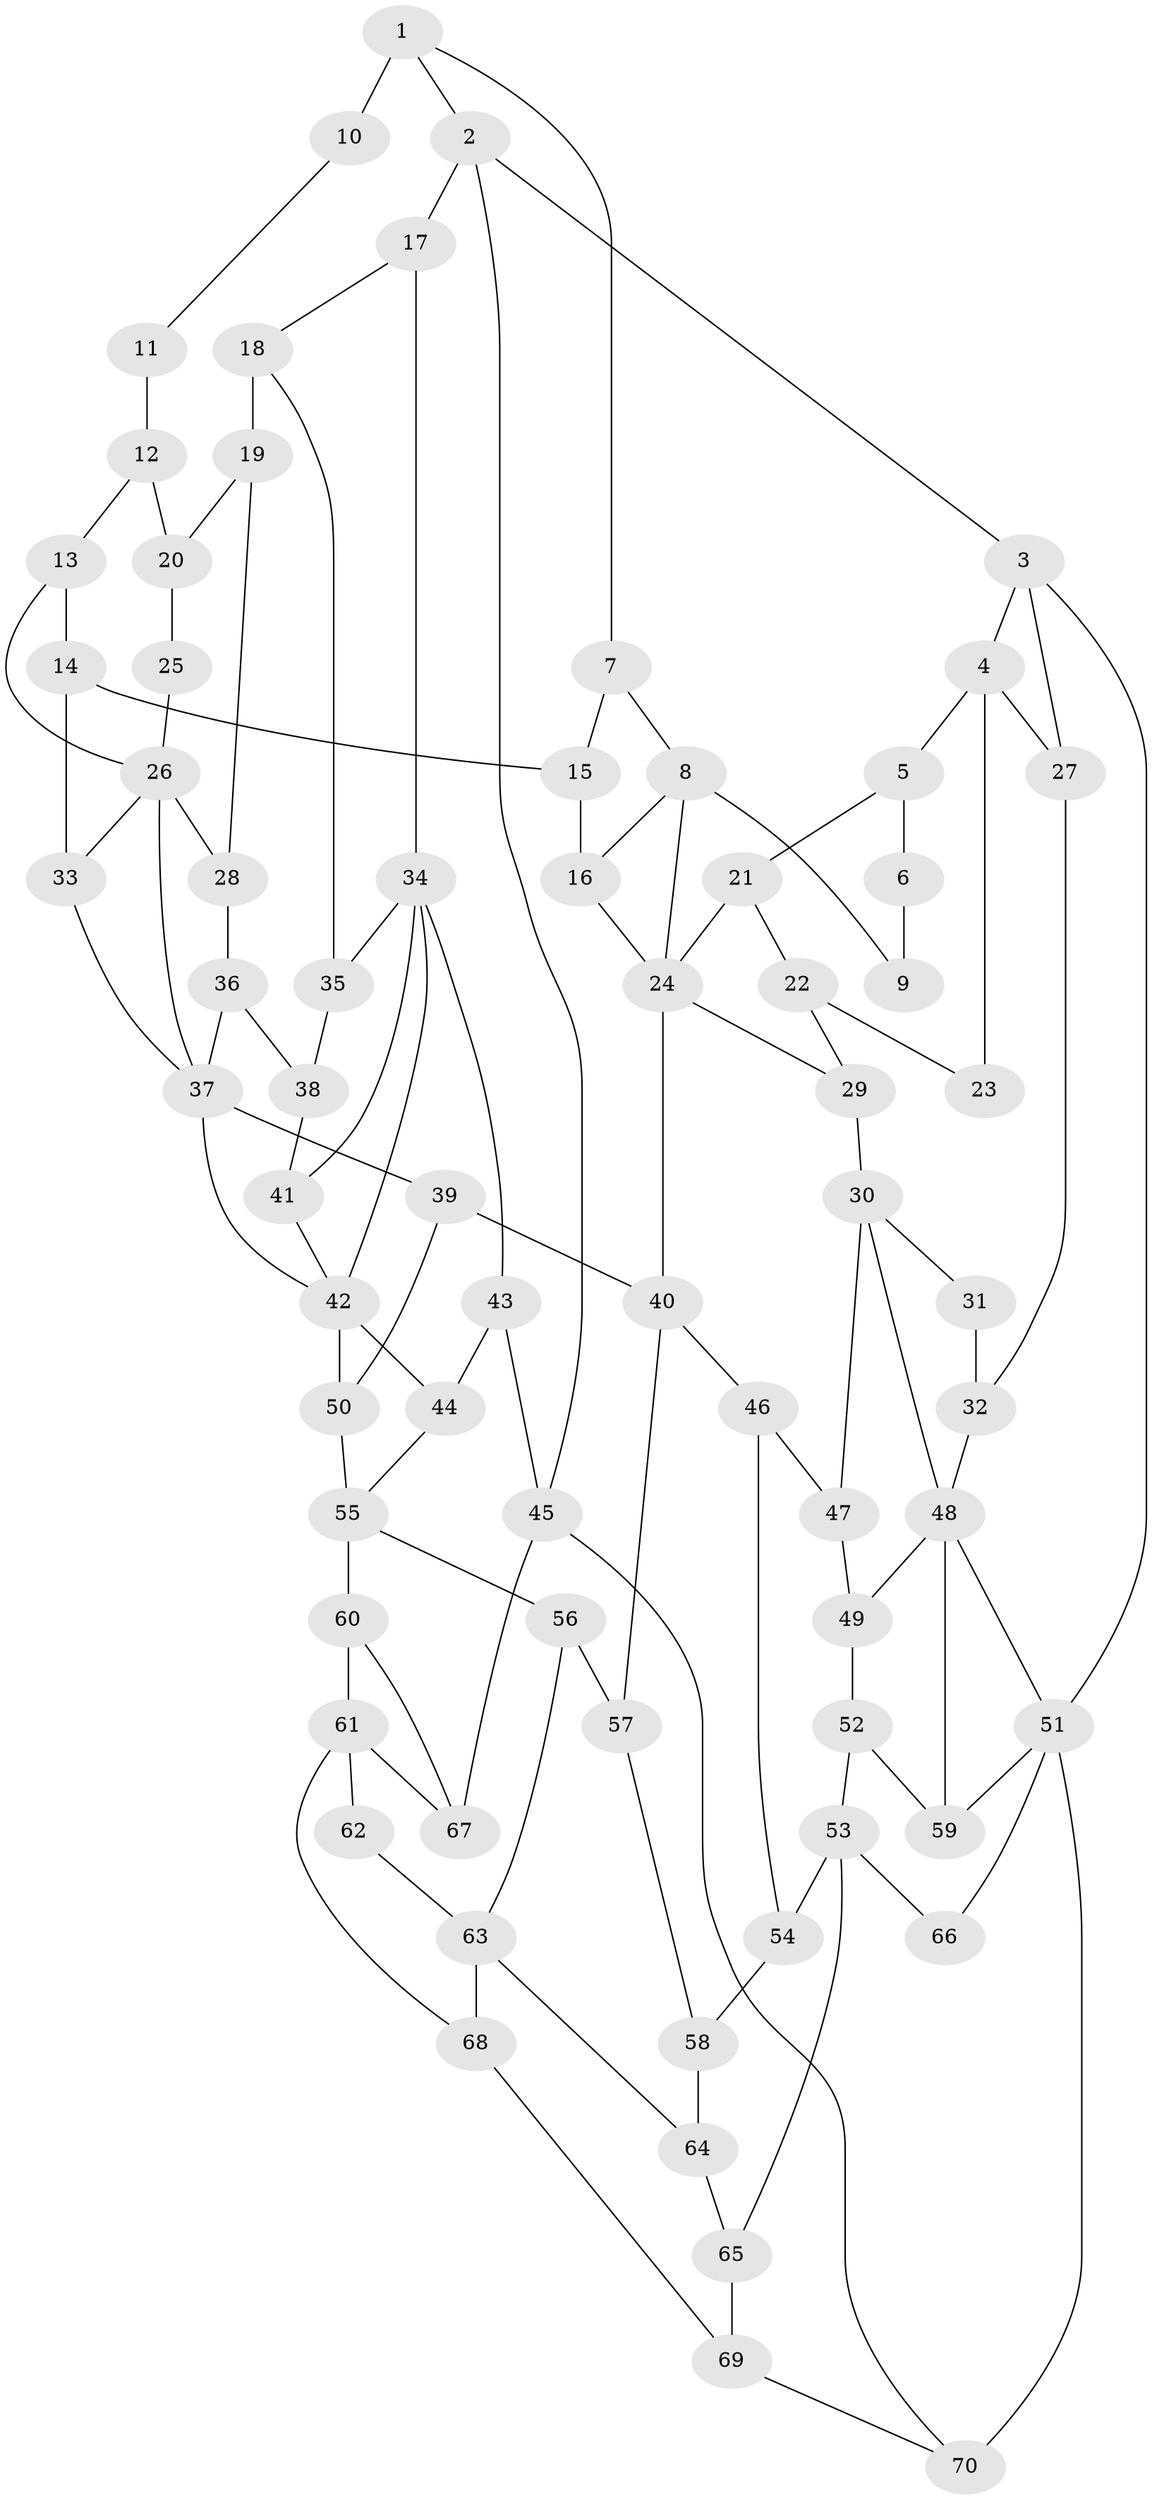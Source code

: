 // original degree distribution, {3: 0.014388489208633094, 6: 0.20863309352517986, 5: 0.5467625899280576, 4: 0.2302158273381295}
// Generated by graph-tools (version 1.1) at 2025/38/03/09/25 02:38:48]
// undirected, 70 vertices, 113 edges
graph export_dot {
graph [start="1"]
  node [color=gray90,style=filled];
  1;
  2;
  3;
  4;
  5;
  6;
  7;
  8;
  9;
  10;
  11;
  12;
  13;
  14;
  15;
  16;
  17;
  18;
  19;
  20;
  21;
  22;
  23;
  24;
  25;
  26;
  27;
  28;
  29;
  30;
  31;
  32;
  33;
  34;
  35;
  36;
  37;
  38;
  39;
  40;
  41;
  42;
  43;
  44;
  45;
  46;
  47;
  48;
  49;
  50;
  51;
  52;
  53;
  54;
  55;
  56;
  57;
  58;
  59;
  60;
  61;
  62;
  63;
  64;
  65;
  66;
  67;
  68;
  69;
  70;
  1 -- 2 [weight=1.0];
  1 -- 7 [weight=1.0];
  1 -- 10 [weight=2.0];
  2 -- 3 [weight=1.0];
  2 -- 17 [weight=1.0];
  2 -- 45 [weight=1.0];
  3 -- 4 [weight=1.0];
  3 -- 27 [weight=1.0];
  3 -- 51 [weight=1.0];
  4 -- 5 [weight=2.0];
  4 -- 23 [weight=2.0];
  4 -- 27 [weight=1.0];
  5 -- 6 [weight=2.0];
  5 -- 21 [weight=1.0];
  6 -- 9 [weight=2.0];
  7 -- 8 [weight=1.0];
  7 -- 15 [weight=1.0];
  8 -- 9 [weight=2.0];
  8 -- 16 [weight=1.0];
  8 -- 24 [weight=1.0];
  10 -- 11 [weight=2.0];
  11 -- 12 [weight=4.0];
  12 -- 13 [weight=1.0];
  12 -- 20 [weight=1.0];
  13 -- 14 [weight=1.0];
  13 -- 26 [weight=1.0];
  14 -- 15 [weight=1.0];
  14 -- 33 [weight=1.0];
  15 -- 16 [weight=1.0];
  16 -- 24 [weight=1.0];
  17 -- 18 [weight=1.0];
  17 -- 34 [weight=2.0];
  18 -- 19 [weight=4.0];
  18 -- 35 [weight=1.0];
  19 -- 20 [weight=1.0];
  19 -- 28 [weight=1.0];
  20 -- 25 [weight=1.0];
  21 -- 22 [weight=1.0];
  21 -- 24 [weight=1.0];
  22 -- 23 [weight=1.0];
  22 -- 29 [weight=1.0];
  24 -- 29 [weight=1.0];
  24 -- 40 [weight=2.0];
  25 -- 26 [weight=2.0];
  26 -- 28 [weight=1.0];
  26 -- 33 [weight=1.0];
  26 -- 37 [weight=1.0];
  27 -- 32 [weight=1.0];
  28 -- 36 [weight=1.0];
  29 -- 30 [weight=2.0];
  30 -- 31 [weight=2.0];
  30 -- 47 [weight=1.0];
  30 -- 48 [weight=1.0];
  31 -- 32 [weight=1.0];
  32 -- 48 [weight=1.0];
  33 -- 37 [weight=1.0];
  34 -- 35 [weight=1.0];
  34 -- 41 [weight=1.0];
  34 -- 42 [weight=1.0];
  34 -- 43 [weight=1.0];
  35 -- 38 [weight=1.0];
  36 -- 37 [weight=1.0];
  36 -- 38 [weight=1.0];
  37 -- 39 [weight=2.0];
  37 -- 42 [weight=1.0];
  38 -- 41 [weight=1.0];
  39 -- 40 [weight=2.0];
  39 -- 50 [weight=1.0];
  40 -- 46 [weight=1.0];
  40 -- 57 [weight=1.0];
  41 -- 42 [weight=1.0];
  42 -- 44 [weight=1.0];
  42 -- 50 [weight=1.0];
  43 -- 44 [weight=1.0];
  43 -- 45 [weight=1.0];
  44 -- 55 [weight=1.0];
  45 -- 67 [weight=1.0];
  45 -- 70 [weight=1.0];
  46 -- 47 [weight=1.0];
  46 -- 54 [weight=1.0];
  47 -- 49 [weight=1.0];
  48 -- 49 [weight=1.0];
  48 -- 51 [weight=1.0];
  48 -- 59 [weight=1.0];
  49 -- 52 [weight=2.0];
  50 -- 55 [weight=1.0];
  51 -- 59 [weight=1.0];
  51 -- 66 [weight=1.0];
  51 -- 70 [weight=2.0];
  52 -- 53 [weight=2.0];
  52 -- 59 [weight=2.0];
  53 -- 54 [weight=1.0];
  53 -- 65 [weight=1.0];
  53 -- 66 [weight=2.0];
  54 -- 58 [weight=1.0];
  55 -- 56 [weight=1.0];
  55 -- 60 [weight=2.0];
  56 -- 57 [weight=1.0];
  56 -- 63 [weight=1.0];
  57 -- 58 [weight=1.0];
  58 -- 64 [weight=1.0];
  60 -- 61 [weight=3.0];
  60 -- 67 [weight=1.0];
  61 -- 62 [weight=1.0];
  61 -- 67 [weight=1.0];
  61 -- 68 [weight=1.0];
  62 -- 63 [weight=2.0];
  63 -- 64 [weight=1.0];
  63 -- 68 [weight=2.0];
  64 -- 65 [weight=1.0];
  65 -- 69 [weight=1.0];
  68 -- 69 [weight=1.0];
  69 -- 70 [weight=1.0];
}
